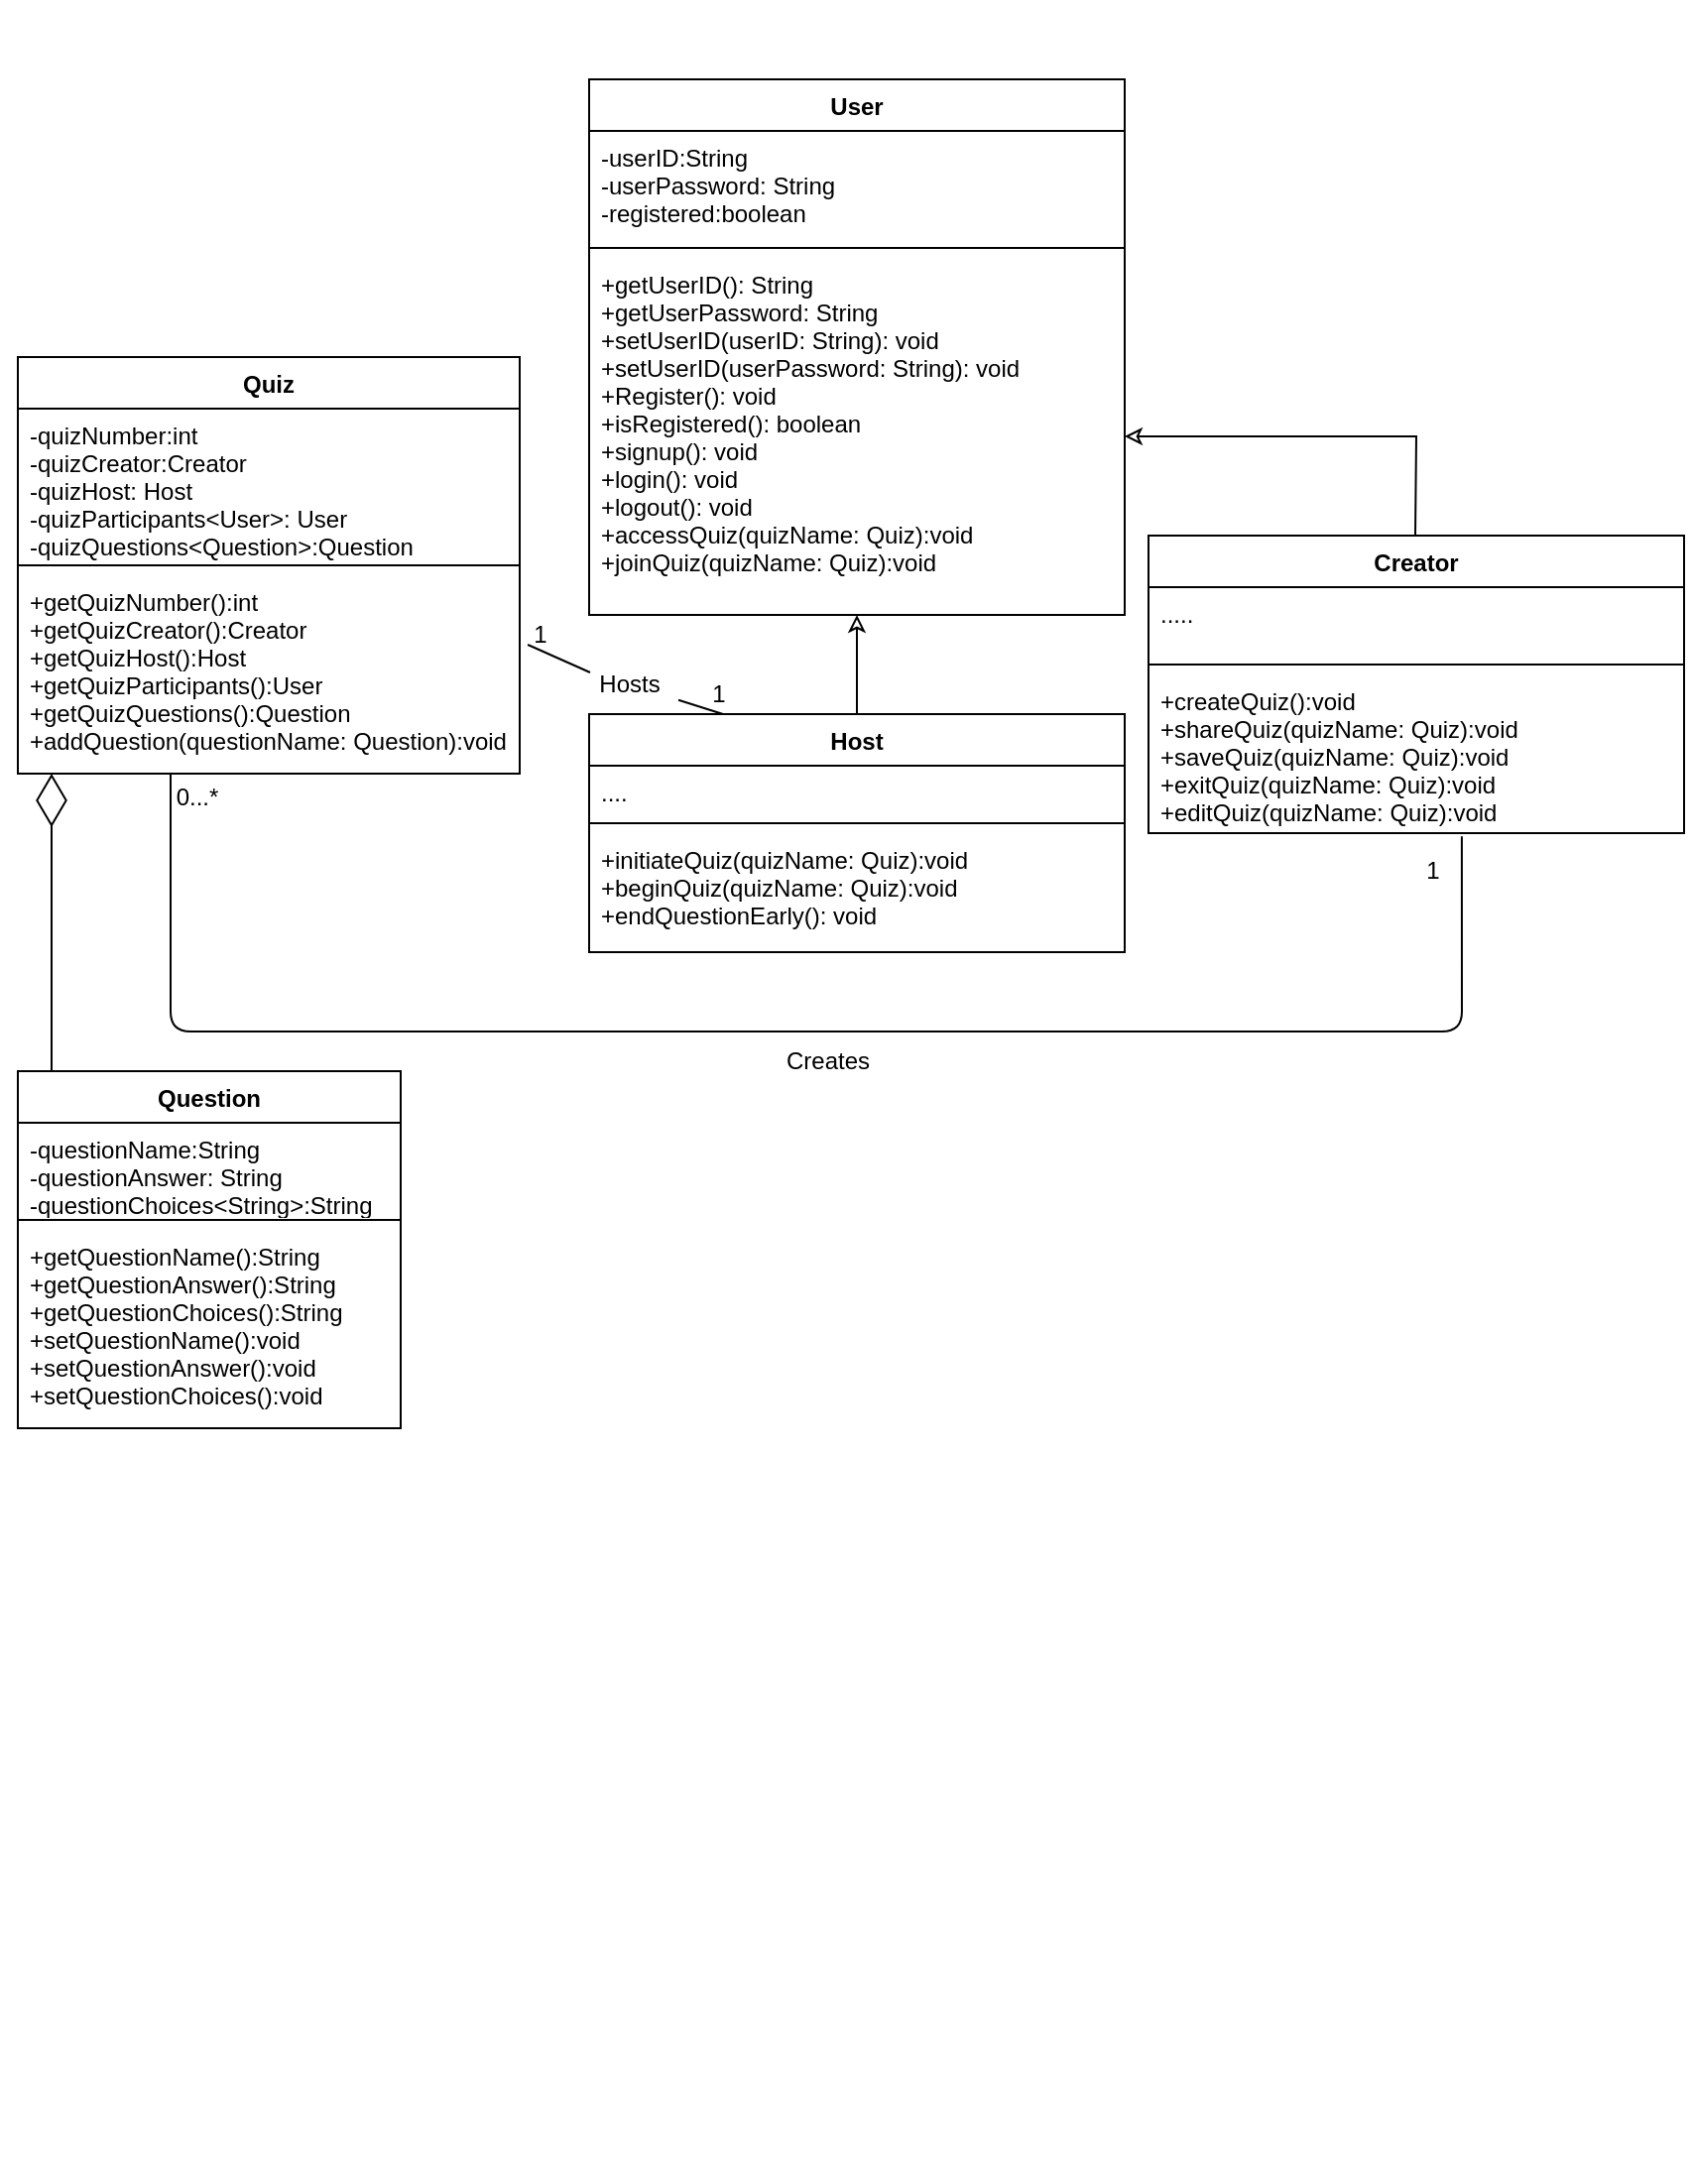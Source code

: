 <mxfile version="13.0.3" type="device"><diagram id="iRsY1sw9Y2Lcy3U-IImb" name="Page-1"><mxGraphModel dx="2744" dy="1166" grid="1" gridSize="10" guides="1" tooltips="1" connect="1" arrows="1" fold="1" page="1" pageScale="1" pageWidth="850" pageHeight="1100" math="0" shadow="0"><root><mxCell id="0"/><mxCell id="1" parent="0"/><mxCell id="VQEB2MLLZ4TBlKfeN5Z--1" value="" style="rounded=0;whiteSpace=wrap;html=1;strokeColor=none;" parent="1" vertex="1"><mxGeometry width="850" height="1100" as="geometry"/></mxCell><mxCell id="y2tRWoNd_laOgwZk4VOu-6" value="Quiz" style="swimlane;fontStyle=1;align=center;verticalAlign=top;childLayout=stackLayout;horizontal=1;startSize=26;horizontalStack=0;resizeParent=1;resizeParentMax=0;resizeLast=0;collapsible=1;marginBottom=0;" parent="1" vertex="1"><mxGeometry x="7" y="180" width="253" height="210" as="geometry"/></mxCell><mxCell id="y2tRWoNd_laOgwZk4VOu-7" value="-quizNumber:int&#10;-quizCreator:Creator &#10;-quizHost: Host&#10;-quizParticipants&lt;User&gt;: User&#10;-quizQuestions&lt;Question&gt;:Question&#10;" style="text;strokeColor=none;fillColor=none;align=left;verticalAlign=top;spacingLeft=4;spacingRight=4;overflow=hidden;rotatable=0;points=[[0,0.5],[1,0.5]];portConstraint=eastwest;" parent="y2tRWoNd_laOgwZk4VOu-6" vertex="1"><mxGeometry y="26" width="253" height="74" as="geometry"/></mxCell><mxCell id="y2tRWoNd_laOgwZk4VOu-8" value="" style="line;strokeWidth=1;fillColor=none;align=left;verticalAlign=middle;spacingTop=-1;spacingLeft=3;spacingRight=3;rotatable=0;labelPosition=right;points=[];portConstraint=eastwest;" parent="y2tRWoNd_laOgwZk4VOu-6" vertex="1"><mxGeometry y="100" width="253" height="10" as="geometry"/></mxCell><mxCell id="y2tRWoNd_laOgwZk4VOu-9" value="+getQuizNumber():int&#10;+getQuizCreator():Creator&#10;+getQuizHost():Host&#10;+getQuizParticipants():User&#10;+getQuizQuestions():Question&#10;+addQuestion(questionName: Question):void&#10;" style="text;strokeColor=none;fillColor=none;align=left;verticalAlign=top;spacingLeft=4;spacingRight=4;overflow=hidden;rotatable=0;points=[[0,0.5],[1,0.5]];portConstraint=eastwest;" parent="y2tRWoNd_laOgwZk4VOu-6" vertex="1"><mxGeometry y="110" width="253" height="100" as="geometry"/></mxCell><mxCell id="y2tRWoNd_laOgwZk4VOu-14" value="Creator" style="swimlane;fontStyle=1;align=center;verticalAlign=top;childLayout=stackLayout;horizontal=1;startSize=26;horizontalStack=0;resizeParent=1;resizeParentMax=0;resizeLast=0;collapsible=1;marginBottom=0;" parent="1" vertex="1"><mxGeometry x="577" y="270" width="270" height="150" as="geometry"/></mxCell><mxCell id="y2tRWoNd_laOgwZk4VOu-15" value="....." style="text;strokeColor=none;fillColor=none;align=left;verticalAlign=top;spacingLeft=4;spacingRight=4;overflow=hidden;rotatable=0;points=[[0,0.5],[1,0.5]];portConstraint=eastwest;" parent="y2tRWoNd_laOgwZk4VOu-14" vertex="1"><mxGeometry y="26" width="270" height="34" as="geometry"/></mxCell><mxCell id="y2tRWoNd_laOgwZk4VOu-16" value="" style="line;strokeWidth=1;fillColor=none;align=left;verticalAlign=middle;spacingTop=-1;spacingLeft=3;spacingRight=3;rotatable=0;labelPosition=right;points=[];portConstraint=eastwest;" parent="y2tRWoNd_laOgwZk4VOu-14" vertex="1"><mxGeometry y="60" width="270" height="10" as="geometry"/></mxCell><mxCell id="y2tRWoNd_laOgwZk4VOu-17" value="+createQuiz():void&#10;+shareQuiz(quizName: Quiz):void&#10;+saveQuiz(quizName: Quiz):void&#10;+exitQuiz(quizName: Quiz):void&#10;+editQuiz(quizName: Quiz):void&#10;" style="text;strokeColor=none;fillColor=none;align=left;verticalAlign=top;spacingLeft=4;spacingRight=4;overflow=hidden;rotatable=0;points=[[0,0.5],[1,0.5]];portConstraint=eastwest;" parent="y2tRWoNd_laOgwZk4VOu-14" vertex="1"><mxGeometry y="70" width="270" height="80" as="geometry"/></mxCell><mxCell id="y2tRWoNd_laOgwZk4VOu-19" value="" style="rounded=0;orthogonalLoop=1;jettySize=auto;html=1;fillColor=#FFFFFF;strokeColor=#000000;endArrow=classic;endFill=0;" parent="1" source="y2tRWoNd_laOgwZk4VOu-10" target="y2tRWoNd_laOgwZk4VOu-4" edge="1"><mxGeometry relative="1" as="geometry"/></mxCell><mxCell id="y2tRWoNd_laOgwZk4VOu-22" value="" style="rounded=0;orthogonalLoop=1;jettySize=auto;html=1;fillColor=#FFFFFF;strokeColor=#000000;endArrow=classic;endFill=0;entryX=1;entryY=0.5;entryDx=0;entryDy=0;" parent="1" target="y2tRWoNd_laOgwZk4VOu-4" edge="1"><mxGeometry relative="1" as="geometry"><mxPoint x="711.5" y="270" as="sourcePoint"/><mxPoint x="711.5" y="220" as="targetPoint"/><Array as="points"><mxPoint x="712" y="220"/></Array></mxGeometry></mxCell><mxCell id="y2tRWoNd_laOgwZk4VOu-26" value="Hosts" style="text;html=1;align=center;verticalAlign=middle;resizable=0;points=[];autosize=1;glass=0;fillColor=#ffffff;" parent="1" vertex="1"><mxGeometry x="290" y="335" width="50" height="20" as="geometry"/></mxCell><mxCell id="y2tRWoNd_laOgwZk4VOu-27" value="" style="endArrow=none;html=1;strokeColor=#000000;fillColor=#FFFFFF;exitX=0.25;exitY=0;exitDx=0;exitDy=0;" parent="1" source="y2tRWoNd_laOgwZk4VOu-10" target="y2tRWoNd_laOgwZk4VOu-26" edge="1"><mxGeometry width="50" height="50" relative="1" as="geometry"><mxPoint x="247" y="418" as="sourcePoint"/><mxPoint x="218.0" y="359" as="targetPoint"/></mxGeometry></mxCell><mxCell id="y2tRWoNd_laOgwZk4VOu-40" value="1" style="text;html=1;align=center;verticalAlign=middle;resizable=0;points=[];autosize=1;" parent="1" vertex="1"><mxGeometry x="710" y="429" width="20" height="20" as="geometry"/></mxCell><mxCell id="y2tRWoNd_laOgwZk4VOu-35" value="0...*" style="text;html=1;align=center;verticalAlign=middle;resizable=0;points=[];autosize=1;" parent="1" vertex="1"><mxGeometry x="77" y="392" width="40" height="20" as="geometry"/></mxCell><mxCell id="y2tRWoNd_laOgwZk4VOu-42" value="" style="endArrow=none;html=1;strokeColor=#000000;fillColor=#FFFFFF;entryX=0.585;entryY=1.02;entryDx=0;entryDy=0;entryPerimeter=0;" parent="1" target="y2tRWoNd_laOgwZk4VOu-17" edge="1"><mxGeometry width="50" height="50" relative="1" as="geometry"><mxPoint x="84" y="390" as="sourcePoint"/><mxPoint x="180" y="350" as="targetPoint"/><Array as="points"><mxPoint x="84" y="520"/><mxPoint x="735" y="520"/></Array></mxGeometry></mxCell><mxCell id="y2tRWoNd_laOgwZk4VOu-44" value="Creates" style="text;html=1;align=center;verticalAlign=middle;resizable=0;points=[];autosize=1;glass=0;fillColor=#ffffff;" parent="1" vertex="1"><mxGeometry x="385" y="525" width="60" height="20" as="geometry"/></mxCell><mxCell id="y2tRWoNd_laOgwZk4VOu-47" value="1" style="text;html=1;align=center;verticalAlign=middle;resizable=0;points=[];autosize=1;" parent="1" vertex="1"><mxGeometry x="350" y="340" width="20" height="20" as="geometry"/></mxCell><mxCell id="g7qamiwFoZrSjlrKoz5x-1" value="Question" style="swimlane;fontStyle=1;align=center;verticalAlign=top;childLayout=stackLayout;horizontal=1;startSize=26;horizontalStack=0;resizeParent=1;resizeParentMax=0;resizeLast=0;collapsible=1;marginBottom=0;" parent="1" vertex="1"><mxGeometry x="7" y="540" width="193" height="180" as="geometry"/></mxCell><mxCell id="g7qamiwFoZrSjlrKoz5x-2" value="-questionName:String&#10;-questionAnswer: String&#10;-questionChoices&lt;String&gt;:String &#10;&#10;" style="text;strokeColor=none;fillColor=none;align=left;verticalAlign=top;spacingLeft=4;spacingRight=4;overflow=hidden;rotatable=0;points=[[0,0.5],[1,0.5]];portConstraint=eastwest;" parent="g7qamiwFoZrSjlrKoz5x-1" vertex="1"><mxGeometry y="26" width="193" height="44" as="geometry"/></mxCell><mxCell id="g7qamiwFoZrSjlrKoz5x-3" value="" style="line;strokeWidth=1;fillColor=none;align=left;verticalAlign=middle;spacingTop=-1;spacingLeft=3;spacingRight=3;rotatable=0;labelPosition=right;points=[];portConstraint=eastwest;" parent="g7qamiwFoZrSjlrKoz5x-1" vertex="1"><mxGeometry y="70" width="193" height="10" as="geometry"/></mxCell><mxCell id="g7qamiwFoZrSjlrKoz5x-4" value="+getQuestionName():String&#10;+getQuestionAnswer():String&#10;+getQuestionChoices():String&#10;+setQuestionName():void&#10;+setQuestionAnswer():void&#10;+setQuestionChoices():void" style="text;strokeColor=none;fillColor=none;align=left;verticalAlign=top;spacingLeft=4;spacingRight=4;overflow=hidden;rotatable=0;points=[[0,0.5],[1,0.5]];portConstraint=eastwest;" parent="g7qamiwFoZrSjlrKoz5x-1" vertex="1"><mxGeometry y="80" width="193" height="100" as="geometry"/></mxCell><mxCell id="g7qamiwFoZrSjlrKoz5x-7" value="" style="endArrow=diamondThin;endFill=0;endSize=24;html=1;" parent="1" edge="1"><mxGeometry width="160" relative="1" as="geometry"><mxPoint x="24" y="540" as="sourcePoint"/><mxPoint x="24" y="390" as="targetPoint"/></mxGeometry></mxCell><mxCell id="y2tRWoNd_laOgwZk4VOu-10" value="Host" style="swimlane;fontStyle=1;align=center;verticalAlign=top;childLayout=stackLayout;horizontal=1;startSize=26;horizontalStack=0;resizeParent=1;resizeParentMax=0;resizeLast=0;collapsible=1;marginBottom=0;" parent="1" vertex="1"><mxGeometry x="295" y="360" width="270" height="120" as="geometry"/></mxCell><mxCell id="y2tRWoNd_laOgwZk4VOu-11" value="...." style="text;strokeColor=none;fillColor=none;align=left;verticalAlign=top;spacingLeft=4;spacingRight=4;overflow=hidden;rotatable=0;points=[[0,0.5],[1,0.5]];portConstraint=eastwest;" parent="y2tRWoNd_laOgwZk4VOu-10" vertex="1"><mxGeometry y="26" width="270" height="24" as="geometry"/></mxCell><mxCell id="y2tRWoNd_laOgwZk4VOu-12" value="" style="line;strokeWidth=1;fillColor=none;align=left;verticalAlign=middle;spacingTop=-1;spacingLeft=3;spacingRight=3;rotatable=0;labelPosition=right;points=[];portConstraint=eastwest;" parent="y2tRWoNd_laOgwZk4VOu-10" vertex="1"><mxGeometry y="50" width="270" height="10" as="geometry"/></mxCell><mxCell id="y2tRWoNd_laOgwZk4VOu-13" value="+initiateQuiz(quizName: Quiz):void&#10;+beginQuiz(quizName: Quiz):void&#10;+endQuestionEarly(): void" style="text;strokeColor=none;fillColor=none;align=left;verticalAlign=top;spacingLeft=4;spacingRight=4;overflow=hidden;rotatable=0;points=[[0,0.5],[1,0.5]];portConstraint=eastwest;" parent="y2tRWoNd_laOgwZk4VOu-10" vertex="1"><mxGeometry y="60" width="270" height="60" as="geometry"/></mxCell><mxCell id="y2tRWoNd_laOgwZk4VOu-1" value="User" style="swimlane;fontStyle=1;align=center;verticalAlign=top;childLayout=stackLayout;horizontal=1;startSize=26;horizontalStack=0;resizeParent=1;resizeParentMax=0;resizeLast=0;collapsible=1;marginBottom=0;" parent="1" vertex="1"><mxGeometry x="295" y="40" width="270" height="270" as="geometry"/></mxCell><mxCell id="y2tRWoNd_laOgwZk4VOu-2" value="-userID:String &#10;-userPassword: String&#10;-registered:boolean" style="text;strokeColor=none;fillColor=none;align=left;verticalAlign=top;spacingLeft=4;spacingRight=4;overflow=hidden;rotatable=0;points=[[0,0.5],[1,0.5]];portConstraint=eastwest;" parent="y2tRWoNd_laOgwZk4VOu-1" vertex="1"><mxGeometry y="26" width="270" height="54" as="geometry"/></mxCell><mxCell id="y2tRWoNd_laOgwZk4VOu-3" value="" style="line;strokeWidth=1;fillColor=none;align=left;verticalAlign=middle;spacingTop=-1;spacingLeft=3;spacingRight=3;rotatable=0;labelPosition=right;points=[];portConstraint=eastwest;" parent="y2tRWoNd_laOgwZk4VOu-1" vertex="1"><mxGeometry y="80" width="270" height="10" as="geometry"/></mxCell><mxCell id="y2tRWoNd_laOgwZk4VOu-4" value="+getUserID(): String&#10;+getUserPassword: String&#10;+setUserID(userID: String): void&#10;+setUserID(userPassword: String): void&#10;+Register(): void&#10;+isRegistered(): boolean&#10;+signup(): void&#10;+login(): void&#10;+logout(): void&#10;+accessQuiz(quizName: Quiz):void&#10;+joinQuiz(quizName: Quiz):void" style="text;strokeColor=none;fillColor=none;align=left;verticalAlign=top;spacingLeft=4;spacingRight=4;overflow=hidden;rotatable=0;points=[[0,0.5],[1,0.5]];portConstraint=eastwest;" parent="y2tRWoNd_laOgwZk4VOu-1" vertex="1"><mxGeometry y="90" width="270" height="180" as="geometry"/></mxCell><mxCell id="g7qamiwFoZrSjlrKoz5x-9" value="" style="endArrow=none;html=1;strokeColor=#000000;fillColor=#FFFFFF;exitX=0.25;exitY=0;exitDx=0;exitDy=0;entryX=1.016;entryY=0.35;entryDx=0;entryDy=0;entryPerimeter=0;" parent="1" target="y2tRWoNd_laOgwZk4VOu-9" edge="1"><mxGeometry width="50" height="50" relative="1" as="geometry"><mxPoint x="295.5" y="339" as="sourcePoint"/><mxPoint x="273" y="331.895" as="targetPoint"/></mxGeometry></mxCell><mxCell id="g7qamiwFoZrSjlrKoz5x-10" value="1" style="text;html=1;align=center;verticalAlign=middle;resizable=0;points=[];autosize=1;" parent="1" vertex="1"><mxGeometry x="260" y="310" width="20" height="20" as="geometry"/></mxCell></root></mxGraphModel></diagram></mxfile>